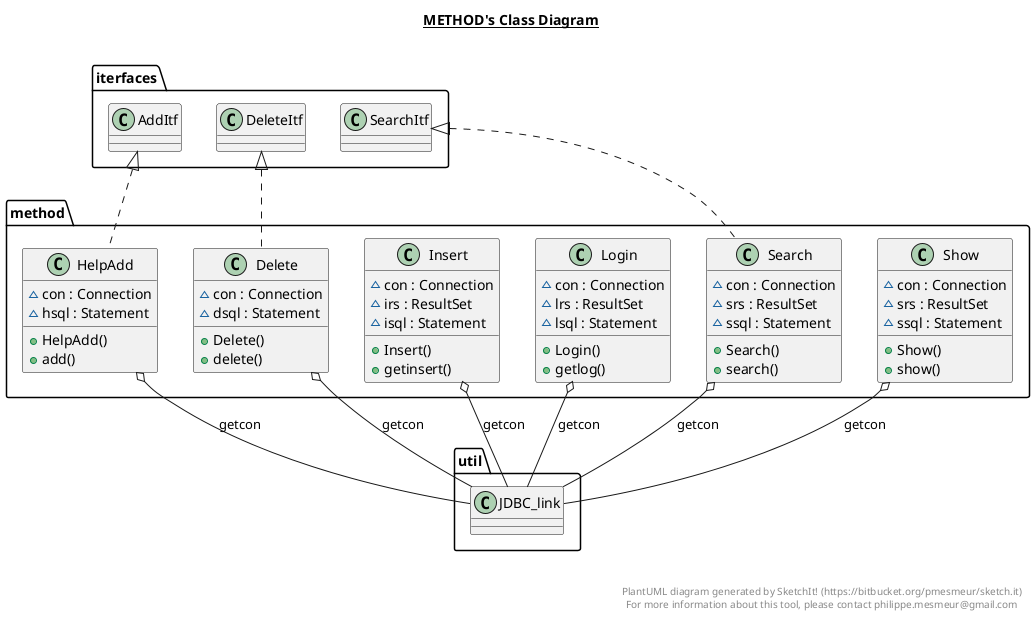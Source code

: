 @startuml

title __METHOD's Class Diagram__\n

  namespace method {
    class method.Delete {
        ~ con : Connection
        ~ dsql : Statement
        + Delete()
        + delete()
    }
  }
  

  namespace method {
    class method.HelpAdd {
        ~ con : Connection
        ~ hsql : Statement
        + HelpAdd()
        + add()
    }
  }
  

  namespace method {
    class method.Insert {
        ~ con : Connection
        ~ irs : ResultSet
        ~ isql : Statement
        + Insert()
        + getinsert()
    }
  }
  

  namespace method {
    class method.Login {
        ~ con : Connection
        ~ lrs : ResultSet
        ~ lsql : Statement
        + Login()
        + getlog()
    }
  }
  

  namespace method {
    class method.Search {
        ~ con : Connection
        ~ srs : ResultSet
        ~ ssql : Statement
        + Search()
        + search()
    }
  }
  

  namespace method {
    class method.Show {
        ~ con : Connection
        ~ srs : ResultSet
        ~ ssql : Statement
        + Show()
        + show()
    }
  }
  

  method.Delete .up.|> iterfaces.DeleteItf
  method.Delete o-- util.JDBC_link : getcon
  method.HelpAdd .up.|> iterfaces.AddItf
  method.HelpAdd o-- util.JDBC_link : getcon
  method.Insert o-- util.JDBC_link : getcon
  method.Login o-- util.JDBC_link : getcon
  method.Search .up.|> iterfaces.SearchItf
  method.Search o-- util.JDBC_link : getcon
  method.Show o-- util.JDBC_link : getcon


right footer


PlantUML diagram generated by SketchIt! (https://bitbucket.org/pmesmeur/sketch.it)
For more information about this tool, please contact philippe.mesmeur@gmail.com
endfooter

@enduml
